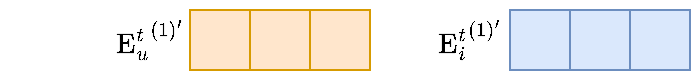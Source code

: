 <mxfile version="24.7.6">
  <diagram name="第 1 页" id="0odNos-ram8B0JtTMt9t">
    <mxGraphModel dx="1386" dy="748" grid="1" gridSize="10" guides="1" tooltips="1" connect="1" arrows="1" fold="1" page="1" pageScale="1" pageWidth="1169" pageHeight="827" math="1" shadow="0">
      <root>
        <mxCell id="0" />
        <mxCell id="1" parent="0" />
        <mxCell id="C153-lScjyPloALbCFHb-23" value="$$ {\mathrm{E}_{u}^{t}}^{(1)&#39;}$$" style="text;html=1;align=center;verticalAlign=middle;whiteSpace=wrap;rounded=0;" vertex="1" parent="1">
          <mxGeometry x="80" y="240" width="40" height="40" as="geometry" />
        </mxCell>
        <mxCell id="C153-lScjyPloALbCFHb-24" value="$$ {\mathrm{E}_{i}^{t}}^{(1)&#39;}$$" style="text;html=1;align=center;verticalAlign=middle;whiteSpace=wrap;rounded=0;" vertex="1" parent="1">
          <mxGeometry x="240" y="240" width="40" height="40" as="geometry" />
        </mxCell>
        <mxCell id="C153-lScjyPloALbCFHb-28" value="" style="group" vertex="1" connectable="0" parent="1">
          <mxGeometry x="280" y="245" width="90" height="30" as="geometry" />
        </mxCell>
        <mxCell id="C153-lScjyPloALbCFHb-25" value="" style="whiteSpace=wrap;html=1;aspect=fixed;fillColor=#dae8fc;strokeColor=#6c8ebf;" vertex="1" parent="C153-lScjyPloALbCFHb-28">
          <mxGeometry width="30" height="30" as="geometry" />
        </mxCell>
        <mxCell id="C153-lScjyPloALbCFHb-26" value="" style="whiteSpace=wrap;html=1;aspect=fixed;fillColor=#dae8fc;strokeColor=#6c8ebf;" vertex="1" parent="C153-lScjyPloALbCFHb-28">
          <mxGeometry x="30" width="30" height="30" as="geometry" />
        </mxCell>
        <mxCell id="C153-lScjyPloALbCFHb-27" value="" style="whiteSpace=wrap;html=1;aspect=fixed;fillColor=#dae8fc;strokeColor=#6c8ebf;" vertex="1" parent="C153-lScjyPloALbCFHb-28">
          <mxGeometry x="60" width="30" height="30" as="geometry" />
        </mxCell>
        <mxCell id="C153-lScjyPloALbCFHb-29" value="" style="group;fillColor=#ffe6cc;strokeColor=#d79b00;" vertex="1" connectable="0" parent="1">
          <mxGeometry x="120" y="245" width="90" height="30" as="geometry" />
        </mxCell>
        <mxCell id="C153-lScjyPloALbCFHb-30" value="" style="whiteSpace=wrap;html=1;aspect=fixed;fillColor=#ffe6cc;strokeColor=#d79b00;" vertex="1" parent="C153-lScjyPloALbCFHb-29">
          <mxGeometry width="30" height="30" as="geometry" />
        </mxCell>
        <mxCell id="C153-lScjyPloALbCFHb-31" value="" style="whiteSpace=wrap;html=1;aspect=fixed;fillColor=#ffe6cc;strokeColor=#d79b00;" vertex="1" parent="C153-lScjyPloALbCFHb-29">
          <mxGeometry x="30" width="30" height="30" as="geometry" />
        </mxCell>
        <mxCell id="C153-lScjyPloALbCFHb-32" value="" style="whiteSpace=wrap;html=1;aspect=fixed;fillColor=#ffe6cc;strokeColor=#d79b00;" vertex="1" parent="C153-lScjyPloALbCFHb-29">
          <mxGeometry x="60" width="30" height="30" as="geometry" />
        </mxCell>
      </root>
    </mxGraphModel>
  </diagram>
</mxfile>
